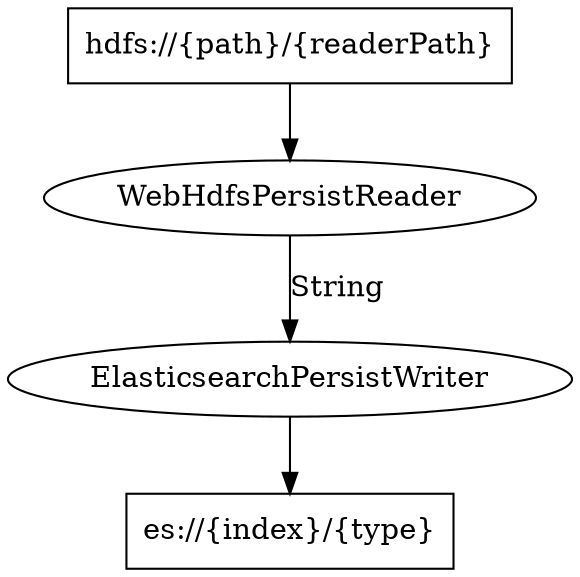digraph g {

  //providers
  WebHdfsPersistReader [label="WebHdfsPersistReader",shape=ellipse,URL="https://github.com/apache/incubator-streams/blob/master/streams-contrib/streams-persist-hdfs/src/main/java/org/apache/streams/hdfs/WebHdfsPersistReader.java"];
  
  //persisters
  ElasticsearchPersistWriter [label="ElasticsearchPersistWriter",shape=ellipse,URL="https://github.com/apache/incubator-streams/blob/master/streams-contrib/streams-provider-elasticsearch/src/main/java/org/apache/streams/elasticsearch/ElasticsearchPersistWriter.java"];

  //data
  source [label="hdfs://{path}/{readerPath}",shape=box];
  destination [label="es://{index}/{type}",shape=box];

  //stream
  source -> WebHdfsPersistReader
  WebHdfsPersistReader -> ElasticsearchPersistWriter [label="String"];
  ElasticsearchPersistWriter -> destination
}